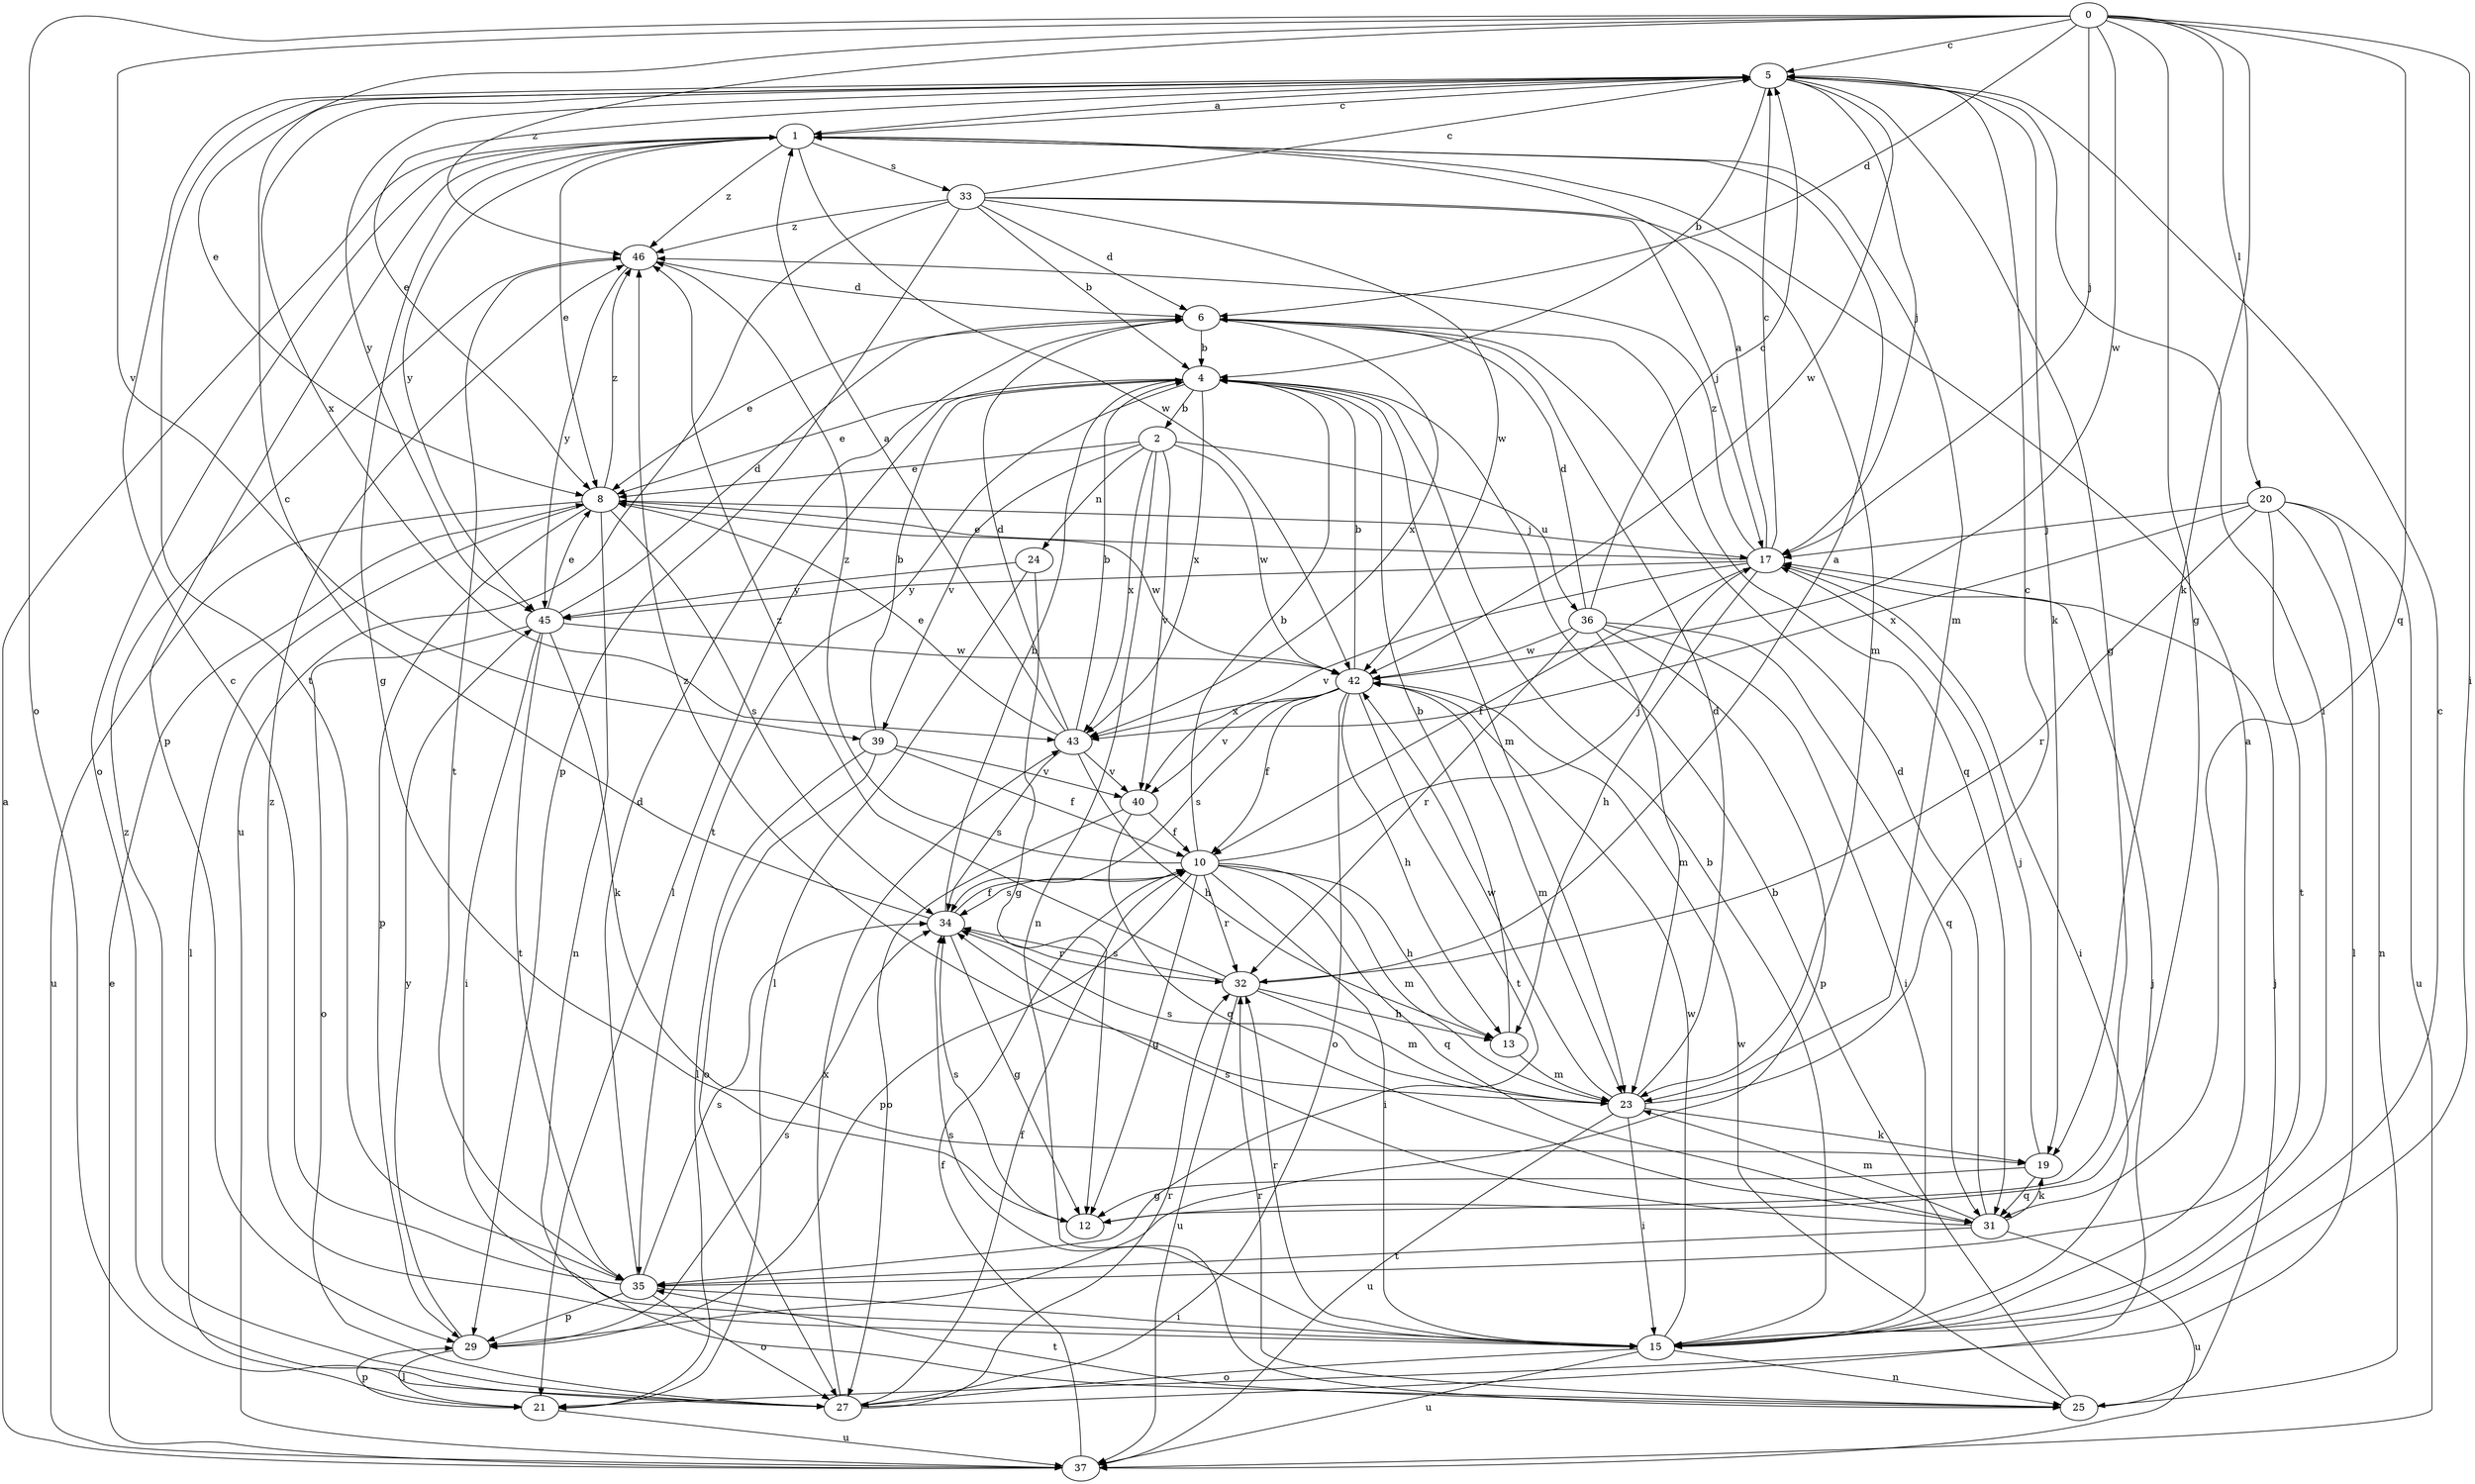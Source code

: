 strict digraph  {
0;
1;
2;
4;
5;
6;
8;
10;
12;
13;
15;
17;
19;
20;
21;
23;
24;
25;
27;
29;
31;
32;
33;
34;
35;
36;
37;
39;
40;
42;
43;
45;
46;
0 -> 5  [label=c];
0 -> 6  [label=d];
0 -> 8  [label=e];
0 -> 12  [label=g];
0 -> 15  [label=i];
0 -> 17  [label=j];
0 -> 19  [label=k];
0 -> 20  [label=l];
0 -> 27  [label=o];
0 -> 31  [label=q];
0 -> 39  [label=v];
0 -> 42  [label=w];
0 -> 46  [label=z];
1 -> 5  [label=c];
1 -> 8  [label=e];
1 -> 12  [label=g];
1 -> 23  [label=m];
1 -> 27  [label=o];
1 -> 29  [label=p];
1 -> 33  [label=s];
1 -> 42  [label=w];
1 -> 45  [label=y];
1 -> 46  [label=z];
2 -> 8  [label=e];
2 -> 24  [label=n];
2 -> 25  [label=n];
2 -> 36  [label=u];
2 -> 39  [label=v];
2 -> 40  [label=v];
2 -> 42  [label=w];
2 -> 43  [label=x];
4 -> 2  [label=b];
4 -> 8  [label=e];
4 -> 21  [label=l];
4 -> 23  [label=m];
4 -> 35  [label=t];
4 -> 43  [label=x];
5 -> 1  [label=a];
5 -> 4  [label=b];
5 -> 8  [label=e];
5 -> 12  [label=g];
5 -> 15  [label=i];
5 -> 17  [label=j];
5 -> 19  [label=k];
5 -> 35  [label=t];
5 -> 42  [label=w];
5 -> 43  [label=x];
5 -> 45  [label=y];
6 -> 4  [label=b];
6 -> 8  [label=e];
6 -> 31  [label=q];
6 -> 43  [label=x];
8 -> 17  [label=j];
8 -> 21  [label=l];
8 -> 25  [label=n];
8 -> 29  [label=p];
8 -> 34  [label=s];
8 -> 37  [label=u];
8 -> 42  [label=w];
8 -> 46  [label=z];
10 -> 4  [label=b];
10 -> 12  [label=g];
10 -> 13  [label=h];
10 -> 15  [label=i];
10 -> 17  [label=j];
10 -> 23  [label=m];
10 -> 29  [label=p];
10 -> 31  [label=q];
10 -> 32  [label=r];
10 -> 34  [label=s];
10 -> 46  [label=z];
12 -> 34  [label=s];
13 -> 4  [label=b];
13 -> 23  [label=m];
15 -> 1  [label=a];
15 -> 4  [label=b];
15 -> 5  [label=c];
15 -> 25  [label=n];
15 -> 27  [label=o];
15 -> 32  [label=r];
15 -> 34  [label=s];
15 -> 37  [label=u];
15 -> 42  [label=w];
15 -> 46  [label=z];
17 -> 1  [label=a];
17 -> 5  [label=c];
17 -> 8  [label=e];
17 -> 10  [label=f];
17 -> 13  [label=h];
17 -> 15  [label=i];
17 -> 40  [label=v];
17 -> 45  [label=y];
17 -> 46  [label=z];
19 -> 12  [label=g];
19 -> 17  [label=j];
19 -> 31  [label=q];
20 -> 17  [label=j];
20 -> 21  [label=l];
20 -> 25  [label=n];
20 -> 32  [label=r];
20 -> 35  [label=t];
20 -> 37  [label=u];
20 -> 43  [label=x];
21 -> 29  [label=p];
21 -> 37  [label=u];
23 -> 5  [label=c];
23 -> 6  [label=d];
23 -> 15  [label=i];
23 -> 19  [label=k];
23 -> 34  [label=s];
23 -> 37  [label=u];
23 -> 42  [label=w];
23 -> 46  [label=z];
24 -> 12  [label=g];
24 -> 21  [label=l];
24 -> 45  [label=y];
25 -> 4  [label=b];
25 -> 17  [label=j];
25 -> 32  [label=r];
25 -> 35  [label=t];
25 -> 42  [label=w];
27 -> 10  [label=f];
27 -> 17  [label=j];
27 -> 32  [label=r];
27 -> 43  [label=x];
27 -> 46  [label=z];
29 -> 21  [label=l];
29 -> 34  [label=s];
29 -> 45  [label=y];
31 -> 6  [label=d];
31 -> 19  [label=k];
31 -> 23  [label=m];
31 -> 34  [label=s];
31 -> 35  [label=t];
31 -> 37  [label=u];
32 -> 1  [label=a];
32 -> 13  [label=h];
32 -> 23  [label=m];
32 -> 34  [label=s];
32 -> 37  [label=u];
32 -> 46  [label=z];
33 -> 4  [label=b];
33 -> 5  [label=c];
33 -> 6  [label=d];
33 -> 17  [label=j];
33 -> 23  [label=m];
33 -> 29  [label=p];
33 -> 37  [label=u];
33 -> 42  [label=w];
33 -> 46  [label=z];
34 -> 4  [label=b];
34 -> 5  [label=c];
34 -> 10  [label=f];
34 -> 12  [label=g];
34 -> 32  [label=r];
35 -> 5  [label=c];
35 -> 6  [label=d];
35 -> 15  [label=i];
35 -> 27  [label=o];
35 -> 29  [label=p];
35 -> 34  [label=s];
36 -> 5  [label=c];
36 -> 6  [label=d];
36 -> 15  [label=i];
36 -> 23  [label=m];
36 -> 29  [label=p];
36 -> 31  [label=q];
36 -> 32  [label=r];
36 -> 42  [label=w];
37 -> 1  [label=a];
37 -> 8  [label=e];
37 -> 10  [label=f];
39 -> 4  [label=b];
39 -> 10  [label=f];
39 -> 21  [label=l];
39 -> 27  [label=o];
39 -> 40  [label=v];
40 -> 10  [label=f];
40 -> 27  [label=o];
40 -> 31  [label=q];
42 -> 4  [label=b];
42 -> 10  [label=f];
42 -> 13  [label=h];
42 -> 23  [label=m];
42 -> 27  [label=o];
42 -> 34  [label=s];
42 -> 35  [label=t];
42 -> 40  [label=v];
42 -> 43  [label=x];
43 -> 1  [label=a];
43 -> 4  [label=b];
43 -> 6  [label=d];
43 -> 8  [label=e];
43 -> 13  [label=h];
43 -> 34  [label=s];
43 -> 40  [label=v];
45 -> 6  [label=d];
45 -> 8  [label=e];
45 -> 15  [label=i];
45 -> 19  [label=k];
45 -> 27  [label=o];
45 -> 35  [label=t];
45 -> 42  [label=w];
46 -> 6  [label=d];
46 -> 35  [label=t];
46 -> 45  [label=y];
}
